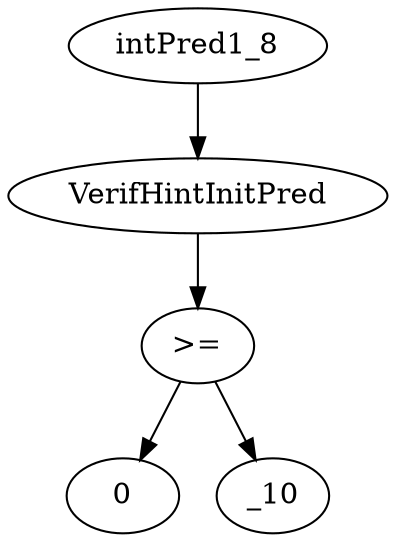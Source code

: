 digraph dag {
0 [label="intPred1_8"];
1 [label="VerifHintInitPred"];
2 [label=">="];
3 [label="0"];
4 [label="_10"];
"0" -> "1"[label=""]
"1" -> "2"[label=""]
"2" -> "4"[label=""]
"2" -> "3"[label=""]
}
